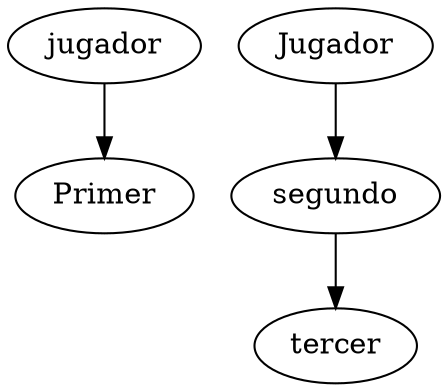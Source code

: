 digraph G 
 {Primer Jugador;
segundo;
tercer jugador;
Primer Jugador->segundo;
segundo->tercer jugador;
tercer jugador->Primer Jugador;
}